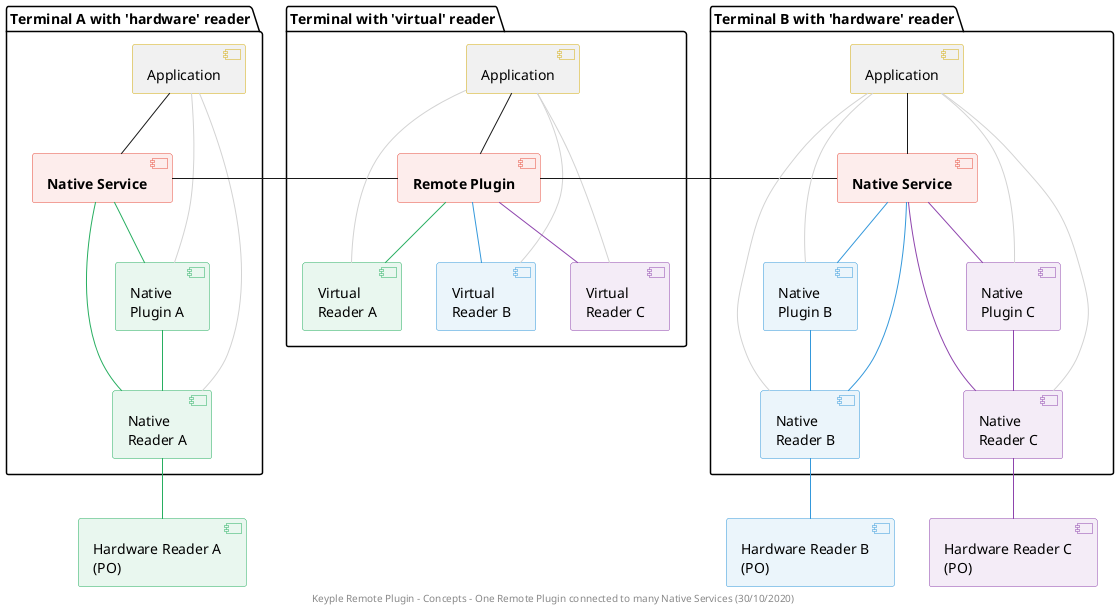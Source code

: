 @startuml
footer
    Keyple Remote Plugin - Concepts - One Remote Plugin connected to many Native Services (30/10/2020)
end footer

' == THEME ==

'Couleurs issues de : https://htmlcolorcodes.com/fr/tableau-de-couleur/tableau-de-couleur-design-plat/
!define COLOR_RED E74C3C
!define COLOR_PURPLE 8E44AD
!define COLOR_BLUE 3498DB
!define COLOR_GREEN 27AE60
!define COLOR_GREY 2C3E50
skinparam Shadowing false
skinparam component {
    BorderColor #D4AC0D
    ' Red
    BackgroundColor<<red>> #FDEDEC
    BorderColor<<red>> #E74C3C
    ' Purple
    BackgroundColor<<purple>> #F4ECF7
    BorderColor<<purple>> #8E44AD
    ' blue
    BackgroundColor<<blue>> #EBF5FB
    BorderColor<<blue>> #3498DB
    ' Green
    BackgroundColor<<green>> #E9F7EF
    BorderColor<<green>> #27AE60
    ' Grey
    BackgroundColor<<grey>> #EAECEE
    BorderColor<<grey>> #2C3E50
}
hide <<red>> stereotype
hide <<purple>> stereotype
hide <<blue>> stereotype
hide <<green>> stereotype
hide <<grey>> stereotype

' == CONTENT ==

[Hardware Reader A\n(PO)] as readerA <<green>>
[Hardware Reader B\n(PO)] as readerB <<blue>>
[Hardware Reader C\n(PO)] as readerC <<purple>>
package "Terminal A with 'hardware' reader" {
    [Application] as appA
    [**Native Service**] as nativeServiceA <<red>>
    [Native\nPlugin A] as nativePluginA <<green>>
    [Native\nReader A] as nativeReaderA <<green>>
}
package "Terminal with 'virtual' reader" {
    [Application] as app
    [**Remote Plugin**] as remotePlugin <<red>>
    [Virtual\nReader A] as virtualReaderA <<green>>
    [Virtual\nReader B] as virtualReaderB <<blue>>
    [Virtual\nReader C] as virtualReaderC <<purple>>
}
package "Terminal B with 'hardware' reader" {
    [Application] as appB
    [**Native Service**] as nativeServiceB <<red>>
    [Native\nPlugin B] as nativePluginB <<blue>>
    [Native\nReader B] as nativeReaderB <<blue>>
    [Native\nPlugin C] as nativePluginC <<purple>>
    [Native\nReader C] as nativeReaderC <<purple>>
}

'utilisation

appA -- nativePluginA #LightGrey
appA -- nativeReaderA #LightGrey
appA -- nativeServiceA
nativePluginA -- nativeReaderA #COLOR_GREEN
nativeServiceA -- nativePluginA #COLOR_GREEN
nativeServiceA -- nativeReaderA #COLOR_GREEN
nativeReaderA -- readerA #COLOR_GREEN

nativeServiceA - remotePlugin

app -- remotePlugin
app -- virtualReaderA #LightGrey
app -- virtualReaderB #LightGrey
app -- virtualReaderC #LightGrey
remotePlugin -- virtualReaderA #COLOR_GREEN
remotePlugin -- virtualReaderB #COLOR_BLUE
remotePlugin -- virtualReaderC #COLOR_PURPLE

remotePlugin - nativeServiceB

appB -- nativePluginB #LightGrey
appB -- nativeReaderB #LightGrey
appB -- nativeServiceB
nativePluginB -- nativeReaderB #COLOR_BLUE
nativeServiceB -- nativePluginB #COLOR_BLUE
nativeServiceB -- nativeReaderB #COLOR_BLUE
nativeReaderB -- readerB #COLOR_BLUE

appB -- nativePluginC #LightGrey
appB -- nativeReaderC #LightGrey
nativeServiceB -- nativePluginC #COLOR_PURPLE
nativeServiceB -- nativeReaderC #COLOR_PURPLE
nativePluginC -- nativeReaderC #COLOR_PURPLE
nativeReaderC -- readerC #COLOR_PURPLE

@enduml